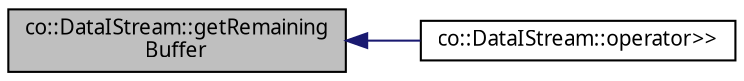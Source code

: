 digraph "co::DataIStream::getRemainingBuffer"
{
  edge [fontname="Sans",fontsize="10",labelfontname="Sans",labelfontsize="10"];
  node [fontname="Sans",fontsize="10",shape=record];
  rankdir="LR";
  Node1 [label="co::DataIStream::getRemaining\lBuffer",height=0.2,width=0.4,color="black", fillcolor="grey75", style="filled" fontcolor="black"];
  Node1 -> Node2 [dir="back",color="midnightblue",fontsize="10",style="solid",fontname="Sans"];
  Node2 [label="co::DataIStream::operator\>\>",height=0.2,width=0.4,color="black", fillcolor="white", style="filled",URL="$classco_1_1DataIStream.html#adedd76e0bbec398415b0c3127252d1b1",tooltip="Read a std::string. "];
}
